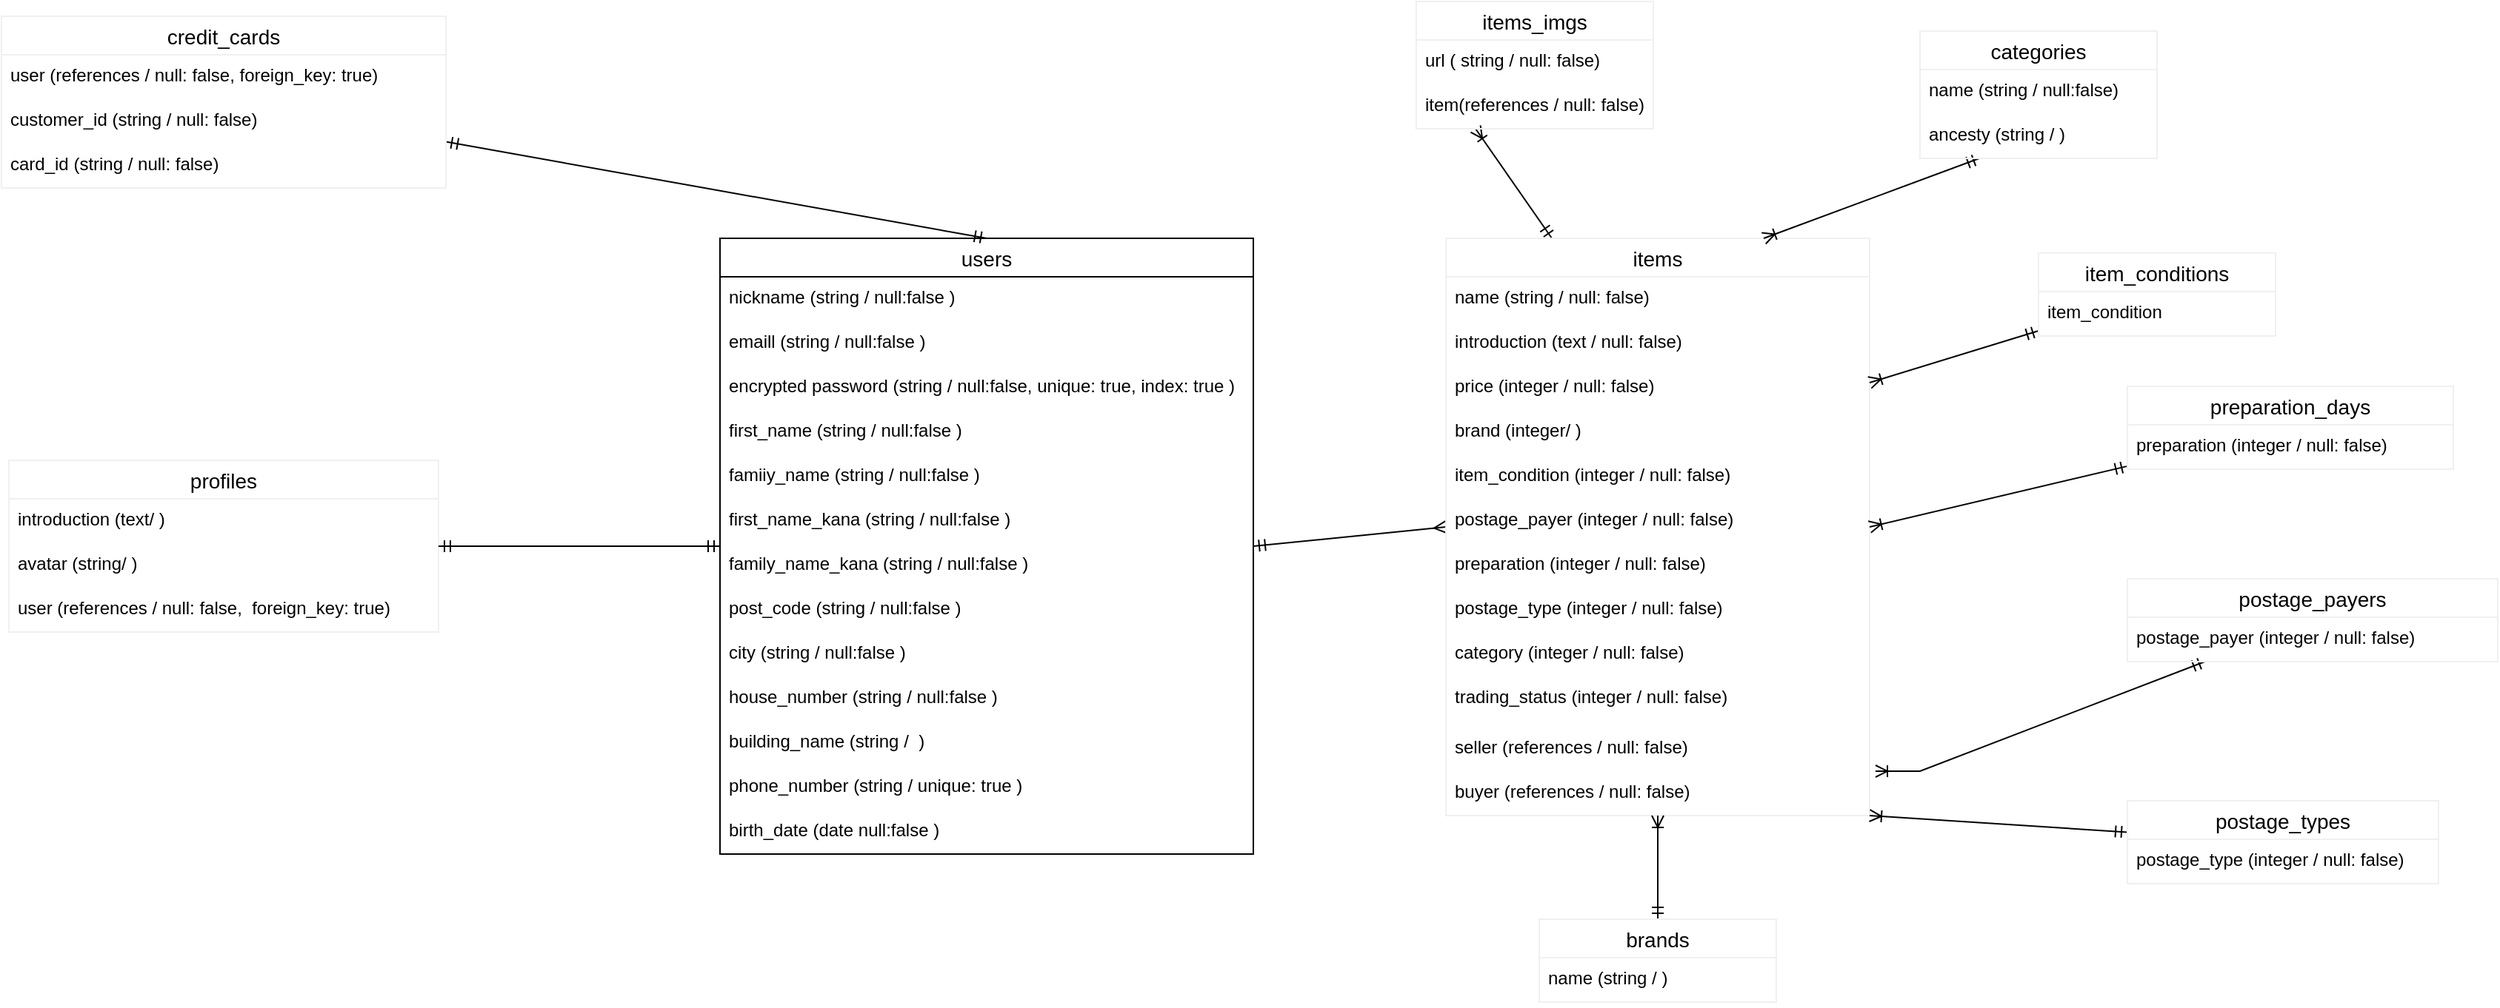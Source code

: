 <mxfile>
    <diagram id="CWiZt2oRZeeLYCPd_gHQ" name="ページ1">
        <mxGraphModel dx="1725" dy="680" grid="1" gridSize="10" guides="1" tooltips="1" connect="1" arrows="1" fold="1" page="1" pageScale="1" pageWidth="827" pageHeight="1169" math="0" shadow="0">
            <root>
                <mxCell id="0"/>
                <mxCell id="1" parent="0"/>
                <mxCell id="219" style="edgeStyle=none;rounded=0;orthogonalLoop=1;jettySize=auto;html=1;exitX=1;exitY=0.5;exitDx=0;exitDy=0;entryX=0;entryY=0.5;entryDx=0;entryDy=0;startArrow=ERmandOne;startFill=0;endArrow=ERmany;endFill=0;" edge="1" parent="1" source="133" target="150">
                    <mxGeometry relative="1" as="geometry"/>
                </mxCell>
                <mxCell id="133" value="users" style="swimlane;fontStyle=0;childLayout=stackLayout;horizontal=1;startSize=26;horizontalStack=0;resizeParent=1;resizeParentMax=0;resizeLast=0;collapsible=1;marginBottom=0;align=center;fontSize=14;" vertex="1" parent="1">
                    <mxGeometry y="210" width="360" height="416" as="geometry">
                        <mxRectangle x="200" y="370" width="50" height="26" as="alternateBounds"/>
                    </mxGeometry>
                </mxCell>
                <mxCell id="140" value="nickname (string / null:false )" style="text;strokeColor=none;fillColor=none;spacingLeft=4;spacingRight=4;overflow=hidden;rotatable=0;points=[[0,0.5],[1,0.5]];portConstraint=eastwest;fontSize=12;verticalAlign=top;" vertex="1" parent="133">
                    <mxGeometry y="26" width="360" height="30" as="geometry"/>
                </mxCell>
                <mxCell id="134" value="emaill (string / null:false )" style="text;strokeColor=none;fillColor=none;spacingLeft=4;spacingRight=4;overflow=hidden;rotatable=0;points=[[0,0.5],[1,0.5]];portConstraint=eastwest;fontSize=12;" vertex="1" parent="133">
                    <mxGeometry y="56" width="360" height="30" as="geometry"/>
                </mxCell>
                <mxCell id="142" value="encrypted password (string / null:false, unique: true, index: true )" style="text;strokeColor=none;fillColor=none;spacingLeft=4;spacingRight=4;overflow=hidden;rotatable=0;points=[[0,0.5],[1,0.5]];portConstraint=eastwest;fontSize=12;verticalAlign=top;" vertex="1" parent="133">
                    <mxGeometry y="86" width="360" height="30" as="geometry"/>
                </mxCell>
                <mxCell id="135" value="first_name (string / null:false )" style="text;strokeColor=none;fillColor=none;spacingLeft=4;spacingRight=4;overflow=hidden;rotatable=0;points=[[0,0.5],[1,0.5]];portConstraint=eastwest;fontSize=12;" vertex="1" parent="133">
                    <mxGeometry y="116" width="360" height="30" as="geometry"/>
                </mxCell>
                <mxCell id="139" value="famiiy_name (string / null:false )" style="text;strokeColor=none;fillColor=none;spacingLeft=4;spacingRight=4;overflow=hidden;rotatable=0;points=[[0,0.5],[1,0.5]];portConstraint=eastwest;fontSize=12;verticalAlign=top;" vertex="1" parent="133">
                    <mxGeometry y="146" width="360" height="30" as="geometry"/>
                </mxCell>
                <mxCell id="144" value="first_name_kana (string / null:false )" style="text;strokeColor=none;fillColor=none;spacingLeft=4;spacingRight=4;overflow=hidden;rotatable=0;points=[[0,0.5],[1,0.5]];portConstraint=eastwest;fontSize=12;verticalAlign=top;" vertex="1" parent="133">
                    <mxGeometry y="176" width="360" height="30" as="geometry"/>
                </mxCell>
                <mxCell id="149" value="family_name_kana (string / null:false )" style="text;strokeColor=none;fillColor=none;spacingLeft=4;spacingRight=4;overflow=hidden;rotatable=0;points=[[0,0.5],[1,0.5]];portConstraint=eastwest;fontSize=12;verticalAlign=top;" vertex="1" parent="133">
                    <mxGeometry y="206" width="360" height="30" as="geometry"/>
                </mxCell>
                <mxCell id="143" value="post_code (string / null:false )" style="text;strokeColor=none;fillColor=none;spacingLeft=4;spacingRight=4;overflow=hidden;rotatable=0;points=[[0,0.5],[1,0.5]];portConstraint=eastwest;fontSize=12;verticalAlign=top;" vertex="1" parent="133">
                    <mxGeometry y="236" width="360" height="30" as="geometry"/>
                </mxCell>
                <mxCell id="141" value="city (string / null:false )" style="text;strokeColor=none;fillColor=none;spacingLeft=4;spacingRight=4;overflow=hidden;rotatable=0;points=[[0,0.5],[1,0.5]];portConstraint=eastwest;fontSize=12;verticalAlign=top;" vertex="1" parent="133">
                    <mxGeometry y="266" width="360" height="30" as="geometry"/>
                </mxCell>
                <mxCell id="136" value="house_number (string / null:false )" style="text;strokeColor=none;fillColor=none;spacingLeft=4;spacingRight=4;overflow=hidden;rotatable=0;points=[[0,0.5],[1,0.5]];portConstraint=eastwest;fontSize=12;verticalAlign=top;" vertex="1" parent="133">
                    <mxGeometry y="296" width="360" height="30" as="geometry"/>
                </mxCell>
                <mxCell id="145" value="building_name (string /  )" style="text;strokeColor=none;fillColor=none;spacingLeft=4;spacingRight=4;overflow=hidden;rotatable=0;points=[[0,0.5],[1,0.5]];portConstraint=eastwest;fontSize=12;verticalAlign=top;" vertex="1" parent="133">
                    <mxGeometry y="326" width="360" height="30" as="geometry"/>
                </mxCell>
                <mxCell id="146" value="phone_number (string / unique: true )" style="text;strokeColor=none;fillColor=none;spacingLeft=4;spacingRight=4;overflow=hidden;rotatable=0;points=[[0,0.5],[1,0.5]];portConstraint=eastwest;fontSize=12;verticalAlign=top;" vertex="1" parent="133">
                    <mxGeometry y="356" width="360" height="30" as="geometry"/>
                </mxCell>
                <mxCell id="147" value="birth_date (date null:false )" style="text;strokeColor=none;fillColor=none;spacingLeft=4;spacingRight=4;overflow=hidden;rotatable=0;points=[[0,0.5],[1,0.5]];portConstraint=eastwest;fontSize=12;verticalAlign=top;" vertex="1" parent="133">
                    <mxGeometry y="386" width="360" height="30" as="geometry"/>
                </mxCell>
                <mxCell id="221" style="edgeStyle=none;rounded=0;orthogonalLoop=1;jettySize=auto;html=1;exitX=0.25;exitY=0;exitDx=0;exitDy=0;entryX=0.25;entryY=1;entryDx=0;entryDy=0;startArrow=ERmandOne;startFill=0;endArrow=ERoneToMany;endFill=0;" edge="1" parent="1" source="150" target="174">
                    <mxGeometry relative="1" as="geometry"/>
                </mxCell>
                <mxCell id="150" value="items" style="swimlane;fontStyle=0;childLayout=stackLayout;horizontal=1;startSize=26;horizontalStack=0;resizeParent=1;resizeParentMax=0;resizeLast=0;collapsible=1;marginBottom=0;align=center;fontSize=14;strokeColor=#f0f0f0;" vertex="1" parent="1">
                    <mxGeometry x="490" y="210" width="286" height="390" as="geometry">
                        <mxRectangle x="540" y="400" width="70" height="26" as="alternateBounds"/>
                    </mxGeometry>
                </mxCell>
                <mxCell id="151" value="name (string / null: false)" style="text;strokeColor=none;fillColor=none;spacingLeft=4;spacingRight=4;overflow=hidden;rotatable=0;points=[[0,0.5],[1,0.5]];portConstraint=eastwest;fontSize=12;" vertex="1" parent="150">
                    <mxGeometry y="26" width="286" height="30" as="geometry"/>
                </mxCell>
                <mxCell id="156" value="introduction (text / null: false)" style="text;strokeColor=none;fillColor=none;spacingLeft=4;spacingRight=4;overflow=hidden;rotatable=0;points=[[0,0.5],[1,0.5]];portConstraint=eastwest;fontSize=12;verticalAlign=top;" vertex="1" parent="150">
                    <mxGeometry y="56" width="286" height="30" as="geometry"/>
                </mxCell>
                <mxCell id="152" value="price (integer / null: false)" style="text;strokeColor=none;fillColor=none;spacingLeft=4;spacingRight=4;overflow=hidden;rotatable=0;points=[[0,0.5],[1,0.5]];portConstraint=eastwest;fontSize=12;" vertex="1" parent="150">
                    <mxGeometry y="86" width="286" height="30" as="geometry"/>
                </mxCell>
                <mxCell id="157" value="brand (integer/ )" style="text;strokeColor=none;fillColor=none;spacingLeft=4;spacingRight=4;overflow=hidden;rotatable=0;points=[[0,0.5],[1,0.5]];portConstraint=eastwest;fontSize=12;verticalAlign=top;" vertex="1" parent="150">
                    <mxGeometry y="116" width="286" height="30" as="geometry"/>
                </mxCell>
                <mxCell id="161" value="item_condition (integer / null: false)" style="text;strokeColor=none;fillColor=none;spacingLeft=4;spacingRight=4;overflow=hidden;rotatable=0;points=[[0,0.5],[1,0.5]];portConstraint=eastwest;fontSize=12;verticalAlign=top;" vertex="1" parent="150">
                    <mxGeometry y="146" width="286" height="30" as="geometry"/>
                </mxCell>
                <mxCell id="158" value="postage_payer (integer / null: false)" style="text;strokeColor=none;fillColor=none;spacingLeft=4;spacingRight=4;overflow=hidden;rotatable=0;points=[[0,0.5],[1,0.5]];portConstraint=eastwest;fontSize=12;verticalAlign=top;" vertex="1" parent="150">
                    <mxGeometry y="176" width="286" height="30" as="geometry"/>
                </mxCell>
                <mxCell id="155" value="preparation (integer / null: false)" style="text;strokeColor=none;fillColor=none;spacingLeft=4;spacingRight=4;overflow=hidden;rotatable=0;points=[[0,0.5],[1,0.5]];portConstraint=eastwest;fontSize=12;verticalAlign=top;" vertex="1" parent="150">
                    <mxGeometry y="206" width="286" height="30" as="geometry"/>
                </mxCell>
                <mxCell id="162" value="postage_type (integer / null: false)" style="text;strokeColor=none;fillColor=none;spacingLeft=4;spacingRight=4;overflow=hidden;rotatable=0;points=[[0,0.5],[1,0.5]];portConstraint=eastwest;fontSize=12;verticalAlign=top;" vertex="1" parent="150">
                    <mxGeometry y="236" width="286" height="30" as="geometry"/>
                </mxCell>
                <mxCell id="163" value="category (integer / null: false)" style="text;strokeColor=none;fillColor=none;spacingLeft=4;spacingRight=4;overflow=hidden;rotatable=0;points=[[0,0.5],[1,0.5]];portConstraint=eastwest;fontSize=12;verticalAlign=top;" vertex="1" parent="150">
                    <mxGeometry y="266" width="286" height="30" as="geometry"/>
                </mxCell>
                <mxCell id="153" value="trading_status (integer / null: false)" style="text;strokeColor=none;fillColor=none;spacingLeft=4;spacingRight=4;overflow=hidden;rotatable=0;points=[[0,0.5],[1,0.5]];portConstraint=eastwest;fontSize=12;" vertex="1" parent="150">
                    <mxGeometry y="296" width="286" height="34" as="geometry"/>
                </mxCell>
                <mxCell id="164" value="seller (references / null: false)" style="text;strokeColor=none;fillColor=none;spacingLeft=4;spacingRight=4;overflow=hidden;rotatable=0;points=[[0,0.5],[1,0.5]];portConstraint=eastwest;fontSize=12;verticalAlign=top;" vertex="1" parent="150">
                    <mxGeometry y="330" width="286" height="30" as="geometry"/>
                </mxCell>
                <mxCell id="165" value="buyer (references / null: false)" style="text;strokeColor=none;fillColor=none;spacingLeft=4;spacingRight=4;overflow=hidden;rotatable=0;points=[[0,0.5],[1,0.5]];portConstraint=eastwest;fontSize=12;verticalAlign=top;" vertex="1" parent="150">
                    <mxGeometry y="360" width="286" height="30" as="geometry"/>
                </mxCell>
                <mxCell id="166" value="profiles" style="swimlane;fontStyle=0;childLayout=stackLayout;horizontal=1;startSize=26;horizontalStack=0;resizeParent=1;resizeParentMax=0;resizeLast=0;collapsible=1;marginBottom=0;align=center;fontSize=14;strokeColor=#f0f0f0;" vertex="1" parent="1">
                    <mxGeometry x="-480" y="360" width="290" height="116" as="geometry">
                        <mxRectangle x="10" y="370" width="80" height="26" as="alternateBounds"/>
                    </mxGeometry>
                </mxCell>
                <mxCell id="167" value="introduction (text/ )" style="text;strokeColor=none;fillColor=none;spacingLeft=4;spacingRight=4;overflow=hidden;rotatable=0;points=[[0,0.5],[1,0.5]];portConstraint=eastwest;fontSize=12;" vertex="1" parent="166">
                    <mxGeometry y="26" width="290" height="30" as="geometry"/>
                </mxCell>
                <mxCell id="168" value="avatar (string/ )" style="text;strokeColor=none;fillColor=none;spacingLeft=4;spacingRight=4;overflow=hidden;rotatable=0;points=[[0,0.5],[1,0.5]];portConstraint=eastwest;fontSize=12;" vertex="1" parent="166">
                    <mxGeometry y="56" width="290" height="30" as="geometry"/>
                </mxCell>
                <mxCell id="169" value="user (references / null: false,  foreign_key: true)" style="text;strokeColor=none;fillColor=none;spacingLeft=4;spacingRight=4;overflow=hidden;rotatable=0;points=[[0,0.5],[1,0.5]];portConstraint=eastwest;fontSize=12;" vertex="1" parent="166">
                    <mxGeometry y="86" width="290" height="30" as="geometry"/>
                </mxCell>
                <mxCell id="217" style="rounded=0;orthogonalLoop=1;jettySize=auto;html=1;entryX=0.5;entryY=0;entryDx=0;entryDy=0;endArrow=ERmandOne;endFill=0;startArrow=ERmandOne;startFill=0;" edge="1" parent="1" source="170" target="133">
                    <mxGeometry relative="1" as="geometry"/>
                </mxCell>
                <mxCell id="170" value="credit_cards" style="swimlane;fontStyle=0;childLayout=stackLayout;horizontal=1;startSize=26;horizontalStack=0;resizeParent=1;resizeParentMax=0;resizeLast=0;collapsible=1;marginBottom=0;align=center;fontSize=14;strokeColor=#f0f0f0;" vertex="1" parent="1">
                    <mxGeometry x="-485" y="60" width="300" height="116" as="geometry">
                        <mxRectangle x="90" y="240" width="110" height="30" as="alternateBounds"/>
                    </mxGeometry>
                </mxCell>
                <mxCell id="171" value="user (references / null: false, foreign_key: true)" style="text;strokeColor=none;fillColor=none;spacingLeft=4;spacingRight=4;overflow=hidden;rotatable=0;points=[[0,0.5],[1,0.5]];portConstraint=eastwest;fontSize=12;" vertex="1" parent="170">
                    <mxGeometry y="26" width="300" height="30" as="geometry"/>
                </mxCell>
                <mxCell id="172" value="customer_id (string / null: false)" style="text;strokeColor=none;fillColor=none;spacingLeft=4;spacingRight=4;overflow=hidden;rotatable=0;points=[[0,0.5],[1,0.5]];portConstraint=eastwest;fontSize=12;" vertex="1" parent="170">
                    <mxGeometry y="56" width="300" height="30" as="geometry"/>
                </mxCell>
                <mxCell id="173" value="card_id (string / null: false)" style="text;strokeColor=none;fillColor=none;spacingLeft=4;spacingRight=4;overflow=hidden;rotatable=0;points=[[0,0.5],[1,0.5]];portConstraint=eastwest;fontSize=12;" vertex="1" parent="170">
                    <mxGeometry y="86" width="300" height="30" as="geometry"/>
                </mxCell>
                <mxCell id="174" value="items_imgs" style="swimlane;fontStyle=0;childLayout=stackLayout;horizontal=1;startSize=26;horizontalStack=0;resizeParent=1;resizeParentMax=0;resizeLast=0;collapsible=1;marginBottom=0;align=center;fontSize=14;strokeColor=#f0f0f0;" vertex="1" parent="1">
                    <mxGeometry x="470" y="50" width="160" height="86" as="geometry">
                        <mxRectangle x="470" y="50" width="100" height="26" as="alternateBounds"/>
                    </mxGeometry>
                </mxCell>
                <mxCell id="175" value="url ( string / null: false)" style="text;strokeColor=none;fillColor=none;spacingLeft=4;spacingRight=4;overflow=hidden;rotatable=0;points=[[0,0.5],[1,0.5]];portConstraint=eastwest;fontSize=12;" vertex="1" parent="174">
                    <mxGeometry y="26" width="160" height="30" as="geometry"/>
                </mxCell>
                <mxCell id="176" value="item(references / null: false)" style="text;strokeColor=none;fillColor=none;spacingLeft=4;spacingRight=4;overflow=hidden;rotatable=0;points=[[0,0.5],[1,0.5]];portConstraint=eastwest;fontSize=12;" vertex="1" parent="174">
                    <mxGeometry y="56" width="160" height="30" as="geometry"/>
                </mxCell>
                <mxCell id="231" style="edgeStyle=none;rounded=0;orthogonalLoop=1;jettySize=auto;html=1;entryX=1;entryY=0.25;entryDx=0;entryDy=0;startArrow=ERmandOne;startFill=0;endArrow=ERoneToMany;endFill=0;" edge="1" parent="1" source="182" target="150">
                    <mxGeometry relative="1" as="geometry"/>
                </mxCell>
                <mxCell id="182" value="item_conditions" style="swimlane;fontStyle=0;childLayout=stackLayout;horizontal=1;startSize=26;horizontalStack=0;resizeParent=1;resizeParentMax=0;resizeLast=0;collapsible=1;marginBottom=0;align=center;fontSize=14;strokeColor=#f0f0f0;" vertex="1" parent="1">
                    <mxGeometry x="890" y="220" width="160" height="56" as="geometry">
                        <mxRectangle x="890" y="220" width="130" height="26" as="alternateBounds"/>
                    </mxGeometry>
                </mxCell>
                <mxCell id="183" value="item_condition" style="text;strokeColor=none;fillColor=none;spacingLeft=4;spacingRight=4;overflow=hidden;rotatable=0;points=[[0,0.5],[1,0.5]];portConstraint=eastwest;fontSize=12;" vertex="1" parent="182">
                    <mxGeometry y="26" width="160" height="30" as="geometry"/>
                </mxCell>
                <mxCell id="232" style="edgeStyle=none;rounded=0;orthogonalLoop=1;jettySize=auto;html=1;entryX=1;entryY=0.5;entryDx=0;entryDy=0;startArrow=ERmandOne;startFill=0;endArrow=ERoneToMany;endFill=0;" edge="1" parent="1" source="186" target="150">
                    <mxGeometry relative="1" as="geometry"/>
                </mxCell>
                <mxCell id="186" value="preparation_days" style="swimlane;fontStyle=0;childLayout=stackLayout;horizontal=1;startSize=26;horizontalStack=0;resizeParent=1;resizeParentMax=0;resizeLast=0;collapsible=1;marginBottom=0;align=center;fontSize=14;strokeColor=#f0f0f0;" vertex="1" parent="1">
                    <mxGeometry x="950" y="310" width="220" height="56" as="geometry">
                        <mxRectangle x="950" y="310" width="140" height="26" as="alternateBounds"/>
                    </mxGeometry>
                </mxCell>
                <mxCell id="187" value="preparation (integer / null: false)" style="text;strokeColor=none;fillColor=none;spacingLeft=4;spacingRight=4;overflow=hidden;rotatable=0;points=[[0,0.5],[1,0.5]];portConstraint=eastwest;fontSize=12;" vertex="1" parent="186">
                    <mxGeometry y="26" width="220" height="30" as="geometry"/>
                </mxCell>
                <mxCell id="233" style="edgeStyle=none;rounded=0;orthogonalLoop=1;jettySize=auto;html=1;entryX=1;entryY=1;entryDx=0;entryDy=0;startArrow=ERmandOne;startFill=0;endArrow=ERoneToMany;endFill=0;" edge="1" parent="1" source="190" target="150">
                    <mxGeometry relative="1" as="geometry"/>
                </mxCell>
                <mxCell id="190" value="postage_types" style="swimlane;fontStyle=0;childLayout=stackLayout;horizontal=1;startSize=26;horizontalStack=0;resizeParent=1;resizeParentMax=0;resizeLast=0;collapsible=1;marginBottom=0;align=center;fontSize=14;strokeColor=#f0f0f0;" vertex="1" parent="1">
                    <mxGeometry x="950" y="590" width="210" height="56" as="geometry">
                        <mxRectangle x="995" y="634" width="120" height="26" as="alternateBounds"/>
                    </mxGeometry>
                </mxCell>
                <mxCell id="191" value="postage_type (integer / null: false)" style="text;strokeColor=none;fillColor=none;spacingLeft=4;spacingRight=4;overflow=hidden;rotatable=0;points=[[0,0.5],[1,0.5]];portConstraint=eastwest;fontSize=12;" vertex="1" parent="190">
                    <mxGeometry y="26" width="210" height="30" as="geometry"/>
                </mxCell>
                <mxCell id="234" style="edgeStyle=none;rounded=0;orthogonalLoop=1;jettySize=auto;html=1;startArrow=ERmandOne;startFill=0;endArrow=ERoneToMany;endFill=0;" edge="1" parent="1" source="194">
                    <mxGeometry relative="1" as="geometry">
                        <mxPoint x="780" y="570" as="targetPoint"/>
                        <Array as="points">
                            <mxPoint x="810" y="570"/>
                        </Array>
                    </mxGeometry>
                </mxCell>
                <mxCell id="194" value="postage_payers" style="swimlane;fontStyle=0;childLayout=stackLayout;horizontal=1;startSize=26;horizontalStack=0;resizeParent=1;resizeParentMax=0;resizeLast=0;collapsible=1;marginBottom=0;align=center;fontSize=14;strokeColor=#f0f0f0;" vertex="1" parent="1">
                    <mxGeometry x="950" y="440" width="250" height="56" as="geometry">
                        <mxRectangle x="995" y="540" width="130" height="26" as="alternateBounds"/>
                    </mxGeometry>
                </mxCell>
                <mxCell id="195" value="postage_payer (integer / null: false)" style="text;strokeColor=none;fillColor=none;spacingLeft=4;spacingRight=4;overflow=hidden;rotatable=0;points=[[0,0.5],[1,0.5]];portConstraint=eastwest;fontSize=12;" vertex="1" parent="194">
                    <mxGeometry y="26" width="250" height="30" as="geometry"/>
                </mxCell>
                <mxCell id="223" style="edgeStyle=none;rounded=0;orthogonalLoop=1;jettySize=auto;html=1;entryX=0.5;entryY=1;entryDx=0;entryDy=0;startArrow=ERmandOne;startFill=0;endArrow=ERoneToMany;endFill=0;" edge="1" parent="1" source="198" target="150">
                    <mxGeometry relative="1" as="geometry"/>
                </mxCell>
                <mxCell id="198" value="brands" style="swimlane;fontStyle=0;childLayout=stackLayout;horizontal=1;startSize=26;horizontalStack=0;resizeParent=1;resizeParentMax=0;resizeLast=0;collapsible=1;marginBottom=0;align=center;fontSize=14;strokeColor=#f0f0f0;" vertex="1" parent="1">
                    <mxGeometry x="553" y="670" width="160" height="56" as="geometry">
                        <mxRectangle x="530" y="660" width="80" height="26" as="alternateBounds"/>
                    </mxGeometry>
                </mxCell>
                <mxCell id="199" value="name (string / )" style="text;strokeColor=none;fillColor=none;spacingLeft=4;spacingRight=4;overflow=hidden;rotatable=0;points=[[0,0.5],[1,0.5]];portConstraint=eastwest;fontSize=12;" vertex="1" parent="198">
                    <mxGeometry y="26" width="160" height="30" as="geometry"/>
                </mxCell>
                <mxCell id="209" value="" style="edgeStyle=entityRelationEdgeStyle;fontSize=12;html=1;endArrow=ERmandOne;startArrow=ERmandOne;exitX=1;exitY=0.5;exitDx=0;exitDy=0;entryX=0;entryY=0.5;entryDx=0;entryDy=0;" edge="1" parent="1" source="166" target="133">
                    <mxGeometry width="100" height="100" relative="1" as="geometry">
                        <mxPoint x="100" y="480" as="sourcePoint"/>
                        <mxPoint x="200" y="380" as="targetPoint"/>
                    </mxGeometry>
                </mxCell>
                <mxCell id="216" style="edgeStyle=none;rounded=0;orthogonalLoop=1;jettySize=auto;html=1;entryX=0.5;entryY=0;entryDx=0;entryDy=0;" edge="1" parent="1" source="133" target="133">
                    <mxGeometry relative="1" as="geometry"/>
                </mxCell>
                <mxCell id="229" style="edgeStyle=none;rounded=0;orthogonalLoop=1;jettySize=auto;html=1;exitX=0.25;exitY=1;exitDx=0;exitDy=0;entryX=0.75;entryY=0;entryDx=0;entryDy=0;startArrow=ERmandOne;startFill=0;endArrow=ERoneToMany;endFill=0;" edge="1" parent="1" source="224" target="150">
                    <mxGeometry relative="1" as="geometry"/>
                </mxCell>
                <mxCell id="224" value="categories" style="swimlane;fontStyle=0;childLayout=stackLayout;horizontal=1;startSize=26;horizontalStack=0;resizeParent=1;resizeParentMax=0;resizeLast=0;collapsible=1;marginBottom=0;align=center;fontSize=14;strokeColor=#f0f0f0;" vertex="1" parent="1">
                    <mxGeometry x="810" y="70" width="160" height="86" as="geometry">
                        <mxRectangle x="810" y="70" width="100" height="26" as="alternateBounds"/>
                    </mxGeometry>
                </mxCell>
                <mxCell id="225" value="name (string / null:false)" style="text;strokeColor=none;fillColor=none;spacingLeft=4;spacingRight=4;overflow=hidden;rotatable=0;points=[[0,0.5],[1,0.5]];portConstraint=eastwest;fontSize=12;" vertex="1" parent="224">
                    <mxGeometry y="26" width="160" height="30" as="geometry"/>
                </mxCell>
                <mxCell id="226" value="ancesty (string / )" style="text;strokeColor=none;fillColor=none;spacingLeft=4;spacingRight=4;overflow=hidden;rotatable=0;points=[[0,0.5],[1,0.5]];portConstraint=eastwest;fontSize=12;" vertex="1" parent="224">
                    <mxGeometry y="56" width="160" height="30" as="geometry"/>
                </mxCell>
            </root>
        </mxGraphModel>
    </diagram>
</mxfile>